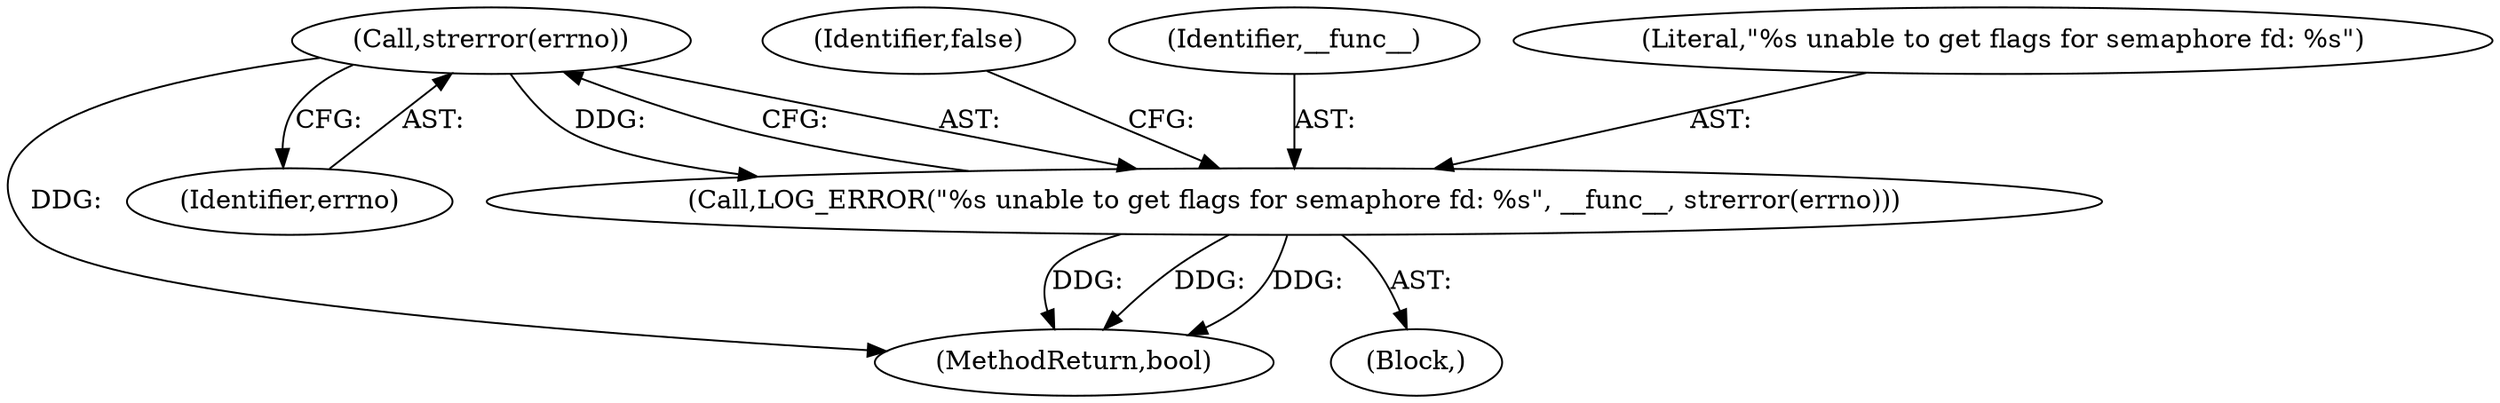 digraph "0_Android_472271b153c5dc53c28beac55480a8d8434b2d5c_60@API" {
"1000130" [label="(Call,strerror(errno))"];
"1000127" [label="(Call,LOG_ERROR(\"%s unable to get flags for semaphore fd: %s\", __func__, strerror(errno)))"];
"1000131" [label="(Identifier,errno)"];
"1000133" [label="(Identifier,false)"];
"1000129" [label="(Identifier,__func__)"];
"1000130" [label="(Call,strerror(errno))"];
"1000127" [label="(Call,LOG_ERROR(\"%s unable to get flags for semaphore fd: %s\", __func__, strerror(errno)))"];
"1000128" [label="(Literal,\"%s unable to get flags for semaphore fd: %s\")"];
"1000126" [label="(Block,)"];
"1000184" [label="(MethodReturn,bool)"];
"1000130" -> "1000127"  [label="AST: "];
"1000130" -> "1000131"  [label="CFG: "];
"1000131" -> "1000130"  [label="AST: "];
"1000127" -> "1000130"  [label="CFG: "];
"1000130" -> "1000184"  [label="DDG: "];
"1000130" -> "1000127"  [label="DDG: "];
"1000127" -> "1000126"  [label="AST: "];
"1000128" -> "1000127"  [label="AST: "];
"1000129" -> "1000127"  [label="AST: "];
"1000133" -> "1000127"  [label="CFG: "];
"1000127" -> "1000184"  [label="DDG: "];
"1000127" -> "1000184"  [label="DDG: "];
"1000127" -> "1000184"  [label="DDG: "];
}
